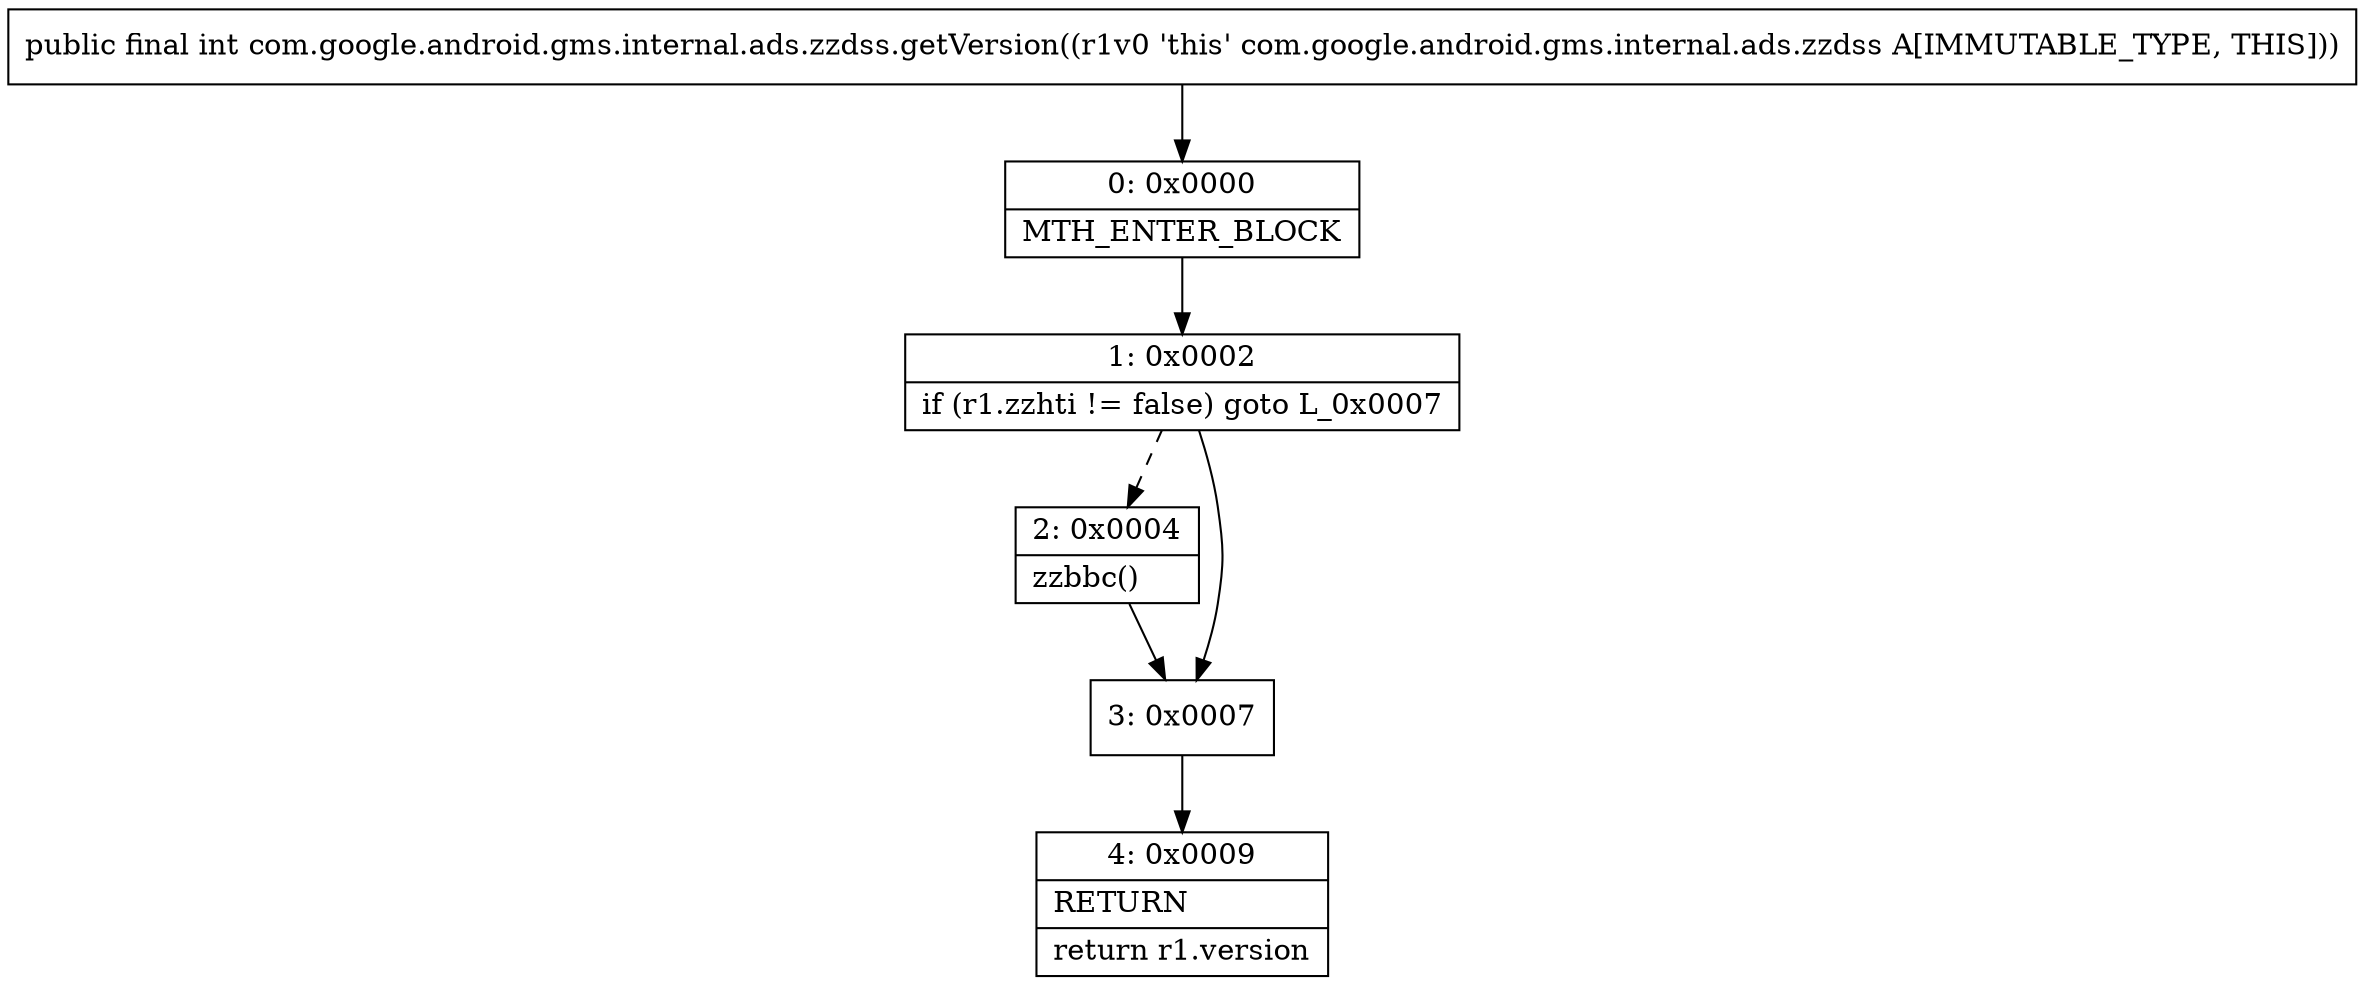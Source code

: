 digraph "CFG forcom.google.android.gms.internal.ads.zzdss.getVersion()I" {
Node_0 [shape=record,label="{0\:\ 0x0000|MTH_ENTER_BLOCK\l}"];
Node_1 [shape=record,label="{1\:\ 0x0002|if (r1.zzhti != false) goto L_0x0007\l}"];
Node_2 [shape=record,label="{2\:\ 0x0004|zzbbc()\l}"];
Node_3 [shape=record,label="{3\:\ 0x0007}"];
Node_4 [shape=record,label="{4\:\ 0x0009|RETURN\l|return r1.version\l}"];
MethodNode[shape=record,label="{public final int com.google.android.gms.internal.ads.zzdss.getVersion((r1v0 'this' com.google.android.gms.internal.ads.zzdss A[IMMUTABLE_TYPE, THIS])) }"];
MethodNode -> Node_0;
Node_0 -> Node_1;
Node_1 -> Node_2[style=dashed];
Node_1 -> Node_3;
Node_2 -> Node_3;
Node_3 -> Node_4;
}


